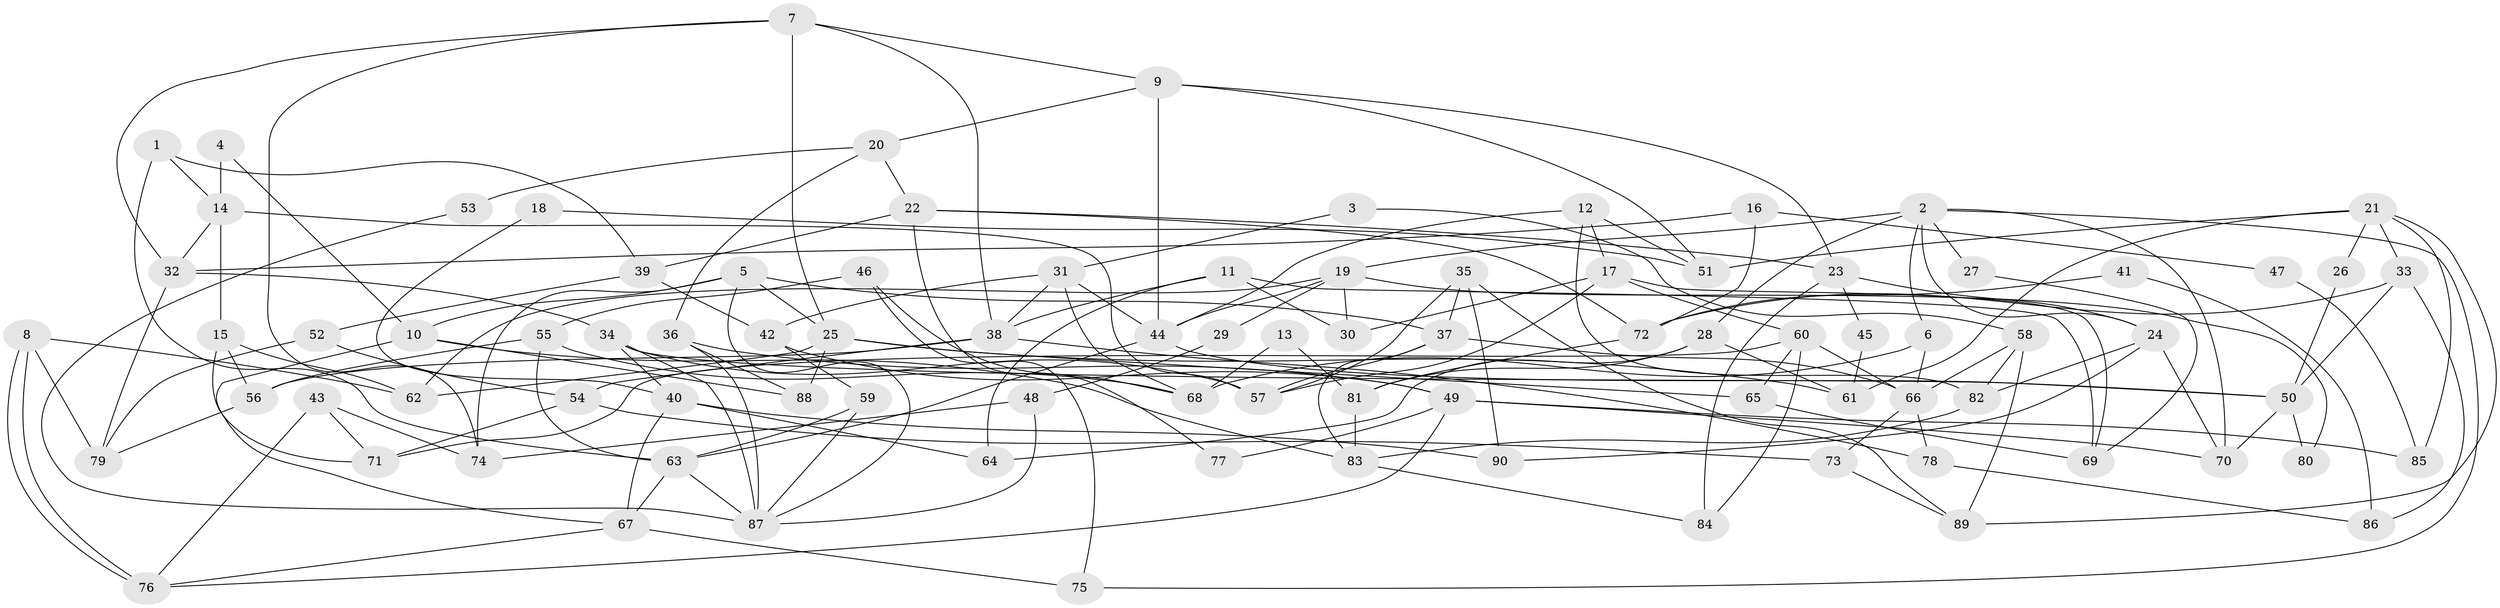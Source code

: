 // Generated by graph-tools (version 1.1) at 2025/50/03/09/25 03:50:13]
// undirected, 90 vertices, 180 edges
graph export_dot {
graph [start="1"]
  node [color=gray90,style=filled];
  1;
  2;
  3;
  4;
  5;
  6;
  7;
  8;
  9;
  10;
  11;
  12;
  13;
  14;
  15;
  16;
  17;
  18;
  19;
  20;
  21;
  22;
  23;
  24;
  25;
  26;
  27;
  28;
  29;
  30;
  31;
  32;
  33;
  34;
  35;
  36;
  37;
  38;
  39;
  40;
  41;
  42;
  43;
  44;
  45;
  46;
  47;
  48;
  49;
  50;
  51;
  52;
  53;
  54;
  55;
  56;
  57;
  58;
  59;
  60;
  61;
  62;
  63;
  64;
  65;
  66;
  67;
  68;
  69;
  70;
  71;
  72;
  73;
  74;
  75;
  76;
  77;
  78;
  79;
  80;
  81;
  82;
  83;
  84;
  85;
  86;
  87;
  88;
  89;
  90;
  1 -- 63;
  1 -- 14;
  1 -- 39;
  2 -- 6;
  2 -- 24;
  2 -- 19;
  2 -- 27;
  2 -- 28;
  2 -- 70;
  2 -- 75;
  3 -- 58;
  3 -- 31;
  4 -- 10;
  4 -- 14;
  5 -- 37;
  5 -- 87;
  5 -- 10;
  5 -- 25;
  5 -- 74;
  6 -- 66;
  6 -- 68;
  7 -- 9;
  7 -- 38;
  7 -- 25;
  7 -- 32;
  7 -- 74;
  8 -- 62;
  8 -- 76;
  8 -- 76;
  8 -- 79;
  9 -- 23;
  9 -- 44;
  9 -- 20;
  9 -- 51;
  10 -- 67;
  10 -- 83;
  10 -- 88;
  11 -- 64;
  11 -- 30;
  11 -- 38;
  11 -- 69;
  12 -- 51;
  12 -- 44;
  12 -- 17;
  12 -- 82;
  13 -- 68;
  13 -- 81;
  14 -- 32;
  14 -- 57;
  14 -- 15;
  15 -- 62;
  15 -- 56;
  15 -- 71;
  16 -- 72;
  16 -- 32;
  16 -- 47;
  17 -- 60;
  17 -- 30;
  17 -- 57;
  17 -- 69;
  18 -- 51;
  18 -- 40;
  19 -- 44;
  19 -- 29;
  19 -- 30;
  19 -- 62;
  19 -- 80;
  20 -- 36;
  20 -- 22;
  20 -- 53;
  21 -- 89;
  21 -- 33;
  21 -- 26;
  21 -- 51;
  21 -- 61;
  21 -- 85;
  22 -- 39;
  22 -- 23;
  22 -- 72;
  22 -- 77;
  23 -- 84;
  23 -- 24;
  23 -- 45;
  24 -- 70;
  24 -- 82;
  24 -- 90;
  25 -- 61;
  25 -- 62;
  25 -- 65;
  25 -- 88;
  26 -- 50;
  27 -- 69;
  28 -- 61;
  28 -- 64;
  28 -- 81;
  29 -- 48;
  31 -- 68;
  31 -- 38;
  31 -- 42;
  31 -- 44;
  32 -- 79;
  32 -- 34;
  33 -- 72;
  33 -- 50;
  33 -- 86;
  34 -- 50;
  34 -- 40;
  34 -- 57;
  34 -- 87;
  35 -- 57;
  35 -- 37;
  35 -- 89;
  35 -- 90;
  36 -- 88;
  36 -- 87;
  36 -- 49;
  37 -- 57;
  37 -- 83;
  37 -- 66;
  38 -- 54;
  38 -- 56;
  38 -- 78;
  39 -- 42;
  39 -- 52;
  40 -- 90;
  40 -- 64;
  40 -- 67;
  41 -- 72;
  41 -- 86;
  42 -- 49;
  42 -- 59;
  43 -- 74;
  43 -- 71;
  43 -- 76;
  44 -- 63;
  44 -- 50;
  45 -- 61;
  46 -- 75;
  46 -- 55;
  46 -- 68;
  47 -- 85;
  48 -- 74;
  48 -- 87;
  49 -- 76;
  49 -- 70;
  49 -- 77;
  49 -- 85;
  50 -- 70;
  50 -- 80;
  52 -- 79;
  52 -- 54;
  53 -- 87;
  54 -- 71;
  54 -- 73;
  55 -- 63;
  55 -- 56;
  55 -- 68;
  56 -- 79;
  58 -- 89;
  58 -- 82;
  58 -- 66;
  59 -- 87;
  59 -- 63;
  60 -- 66;
  60 -- 65;
  60 -- 71;
  60 -- 84;
  63 -- 67;
  63 -- 87;
  65 -- 69;
  66 -- 73;
  66 -- 78;
  67 -- 76;
  67 -- 75;
  72 -- 81;
  73 -- 89;
  78 -- 86;
  81 -- 83;
  82 -- 83;
  83 -- 84;
}

